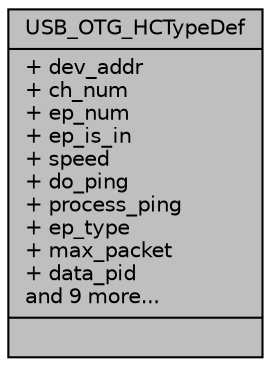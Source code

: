 digraph "USB_OTG_HCTypeDef"
{
  edge [fontname="Helvetica",fontsize="10",labelfontname="Helvetica",labelfontsize="10"];
  node [fontname="Helvetica",fontsize="10",shape=record];
  Node1 [label="{USB_OTG_HCTypeDef\n|+ dev_addr\l+ ch_num\l+ ep_num\l+ ep_is_in\l+ speed\l+ do_ping\l+ process_ping\l+ ep_type\l+ max_packet\l+ data_pid\land 9 more...\l|}",height=0.2,width=0.4,color="black", fillcolor="grey75", style="filled", fontcolor="black"];
}
